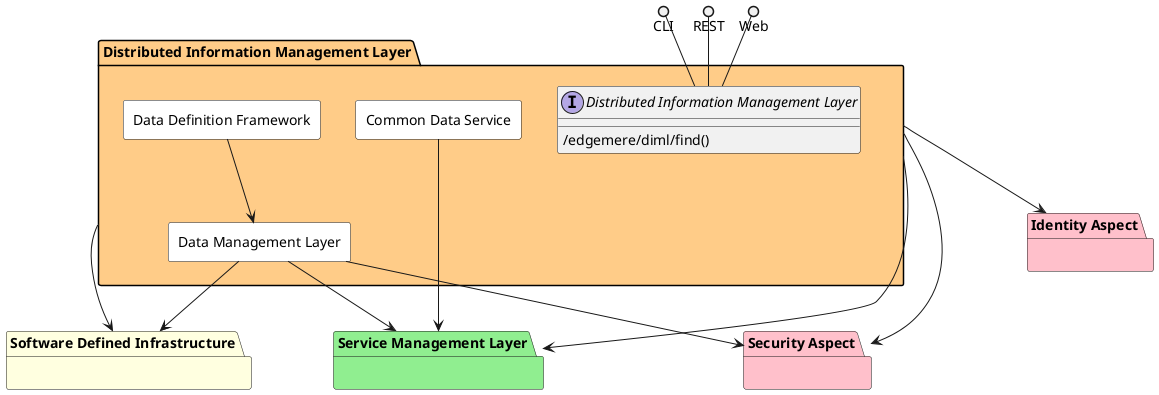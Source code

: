 @startuml


package "Software Defined Infrastructure" #lightyellow {

}

package "Service Management Layer" #lightgreen {

}

package "Security Aspect" #pink {

}

package "Identity Aspect" #pink {

}


package "Distributed Information Management Layer" #ffcc88 {

    interface "Distributed Information Management Layer" as i {
            /edgemere/diml/find()
    
    }
}

CLI ()-- i
REST ()-- i
Web ()-- i

package "Distributed Information Management Layer" #ffcc88 {


rectangle "Common Data Service" #white {
}

rectangle "Data Definition Framework" #white {
}

rectangle "Data Management Layer" #white {
}

    "Common Data Service" --> "Service Management Layer"
    
    "Data Definition Framework" --> "Data Management Layer"
    
    "Data Management Layer" --> "Software Defined Infrastructure"
    
    "Data Management Layer" --> "Security Aspect"
    
    "Data Management Layer" --> "Service Management Layer"
    
}


    "Distributed Information Management Layer" --> "Software Defined Infrastructure"

    "Distributed Information Management Layer" --> "Service Management Layer"

    "Distributed Information Management Layer" --> "Security Aspect"

    "Distributed Information Management Layer" --> "Identity Aspect"


@enduml
